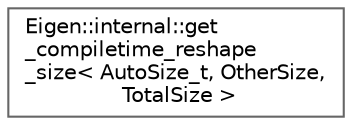 digraph "Graphical Class Hierarchy"
{
 // LATEX_PDF_SIZE
  bgcolor="transparent";
  edge [fontname=Helvetica,fontsize=10,labelfontname=Helvetica,labelfontsize=10];
  node [fontname=Helvetica,fontsize=10,shape=box,height=0.2,width=0.4];
  rankdir="LR";
  Node0 [id="Node000000",label="Eigen::internal::get\l_compiletime_reshape\l_size\< AutoSize_t, OtherSize,\l TotalSize \>",height=0.2,width=0.4,color="grey40", fillcolor="white", style="filled",URL="$structEigen_1_1internal_1_1get__compiletime__reshape__size_3_01AutoSize__t_00_01OtherSize_00_01TotalSize_01_4.html",tooltip=" "];
}
